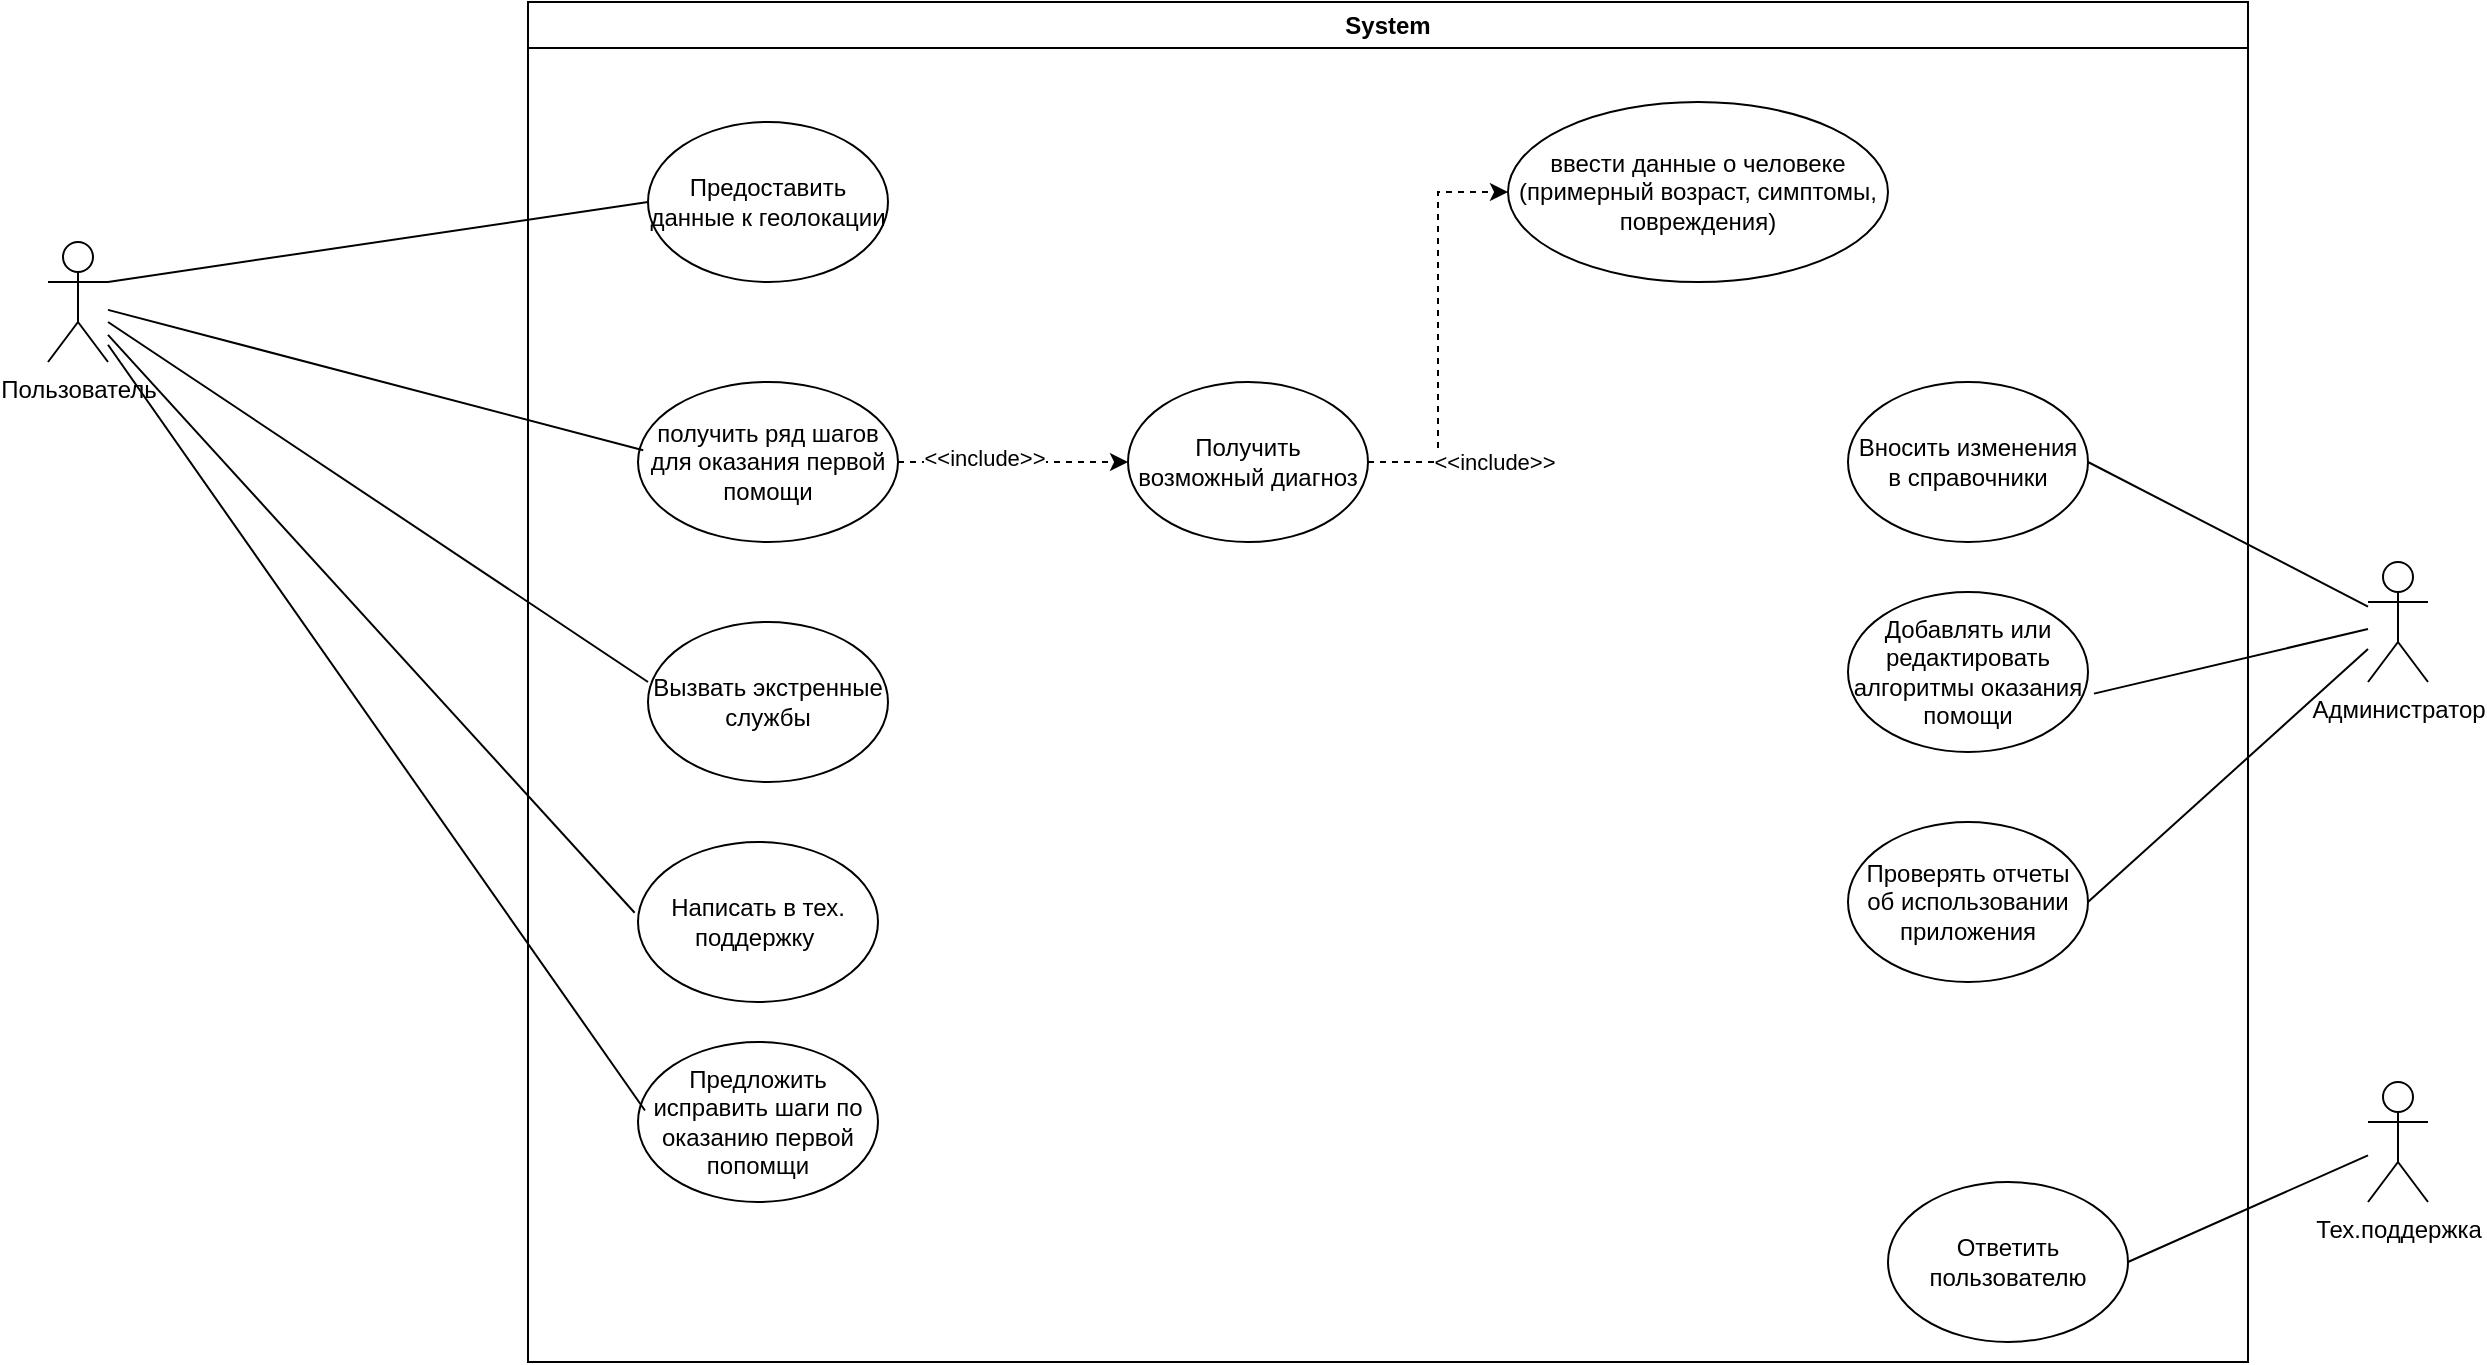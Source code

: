 <mxfile version="26.0.3">
  <diagram name="Страница — 1" id="YJ285yF_Hj-oV2c_umj6">
    <mxGraphModel dx="1488" dy="762" grid="1" gridSize="10" guides="1" tooltips="1" connect="1" arrows="1" fold="1" page="1" pageScale="1" pageWidth="827" pageHeight="1169" math="0" shadow="0">
      <root>
        <mxCell id="0" />
        <mxCell id="1" parent="0" />
        <mxCell id="dRO05HRyYeka43NntyVJ-1" value="Пользователь" style="shape=umlActor;verticalLabelPosition=bottom;verticalAlign=top;html=1;outlineConnect=0;" vertex="1" parent="1">
          <mxGeometry x="170" y="250" width="30" height="60" as="geometry" />
        </mxCell>
        <mxCell id="dRO05HRyYeka43NntyVJ-2" value="System" style="swimlane;whiteSpace=wrap;html=1;" vertex="1" parent="1">
          <mxGeometry x="410" y="130" width="860" height="680" as="geometry" />
        </mxCell>
        <mxCell id="dRO05HRyYeka43NntyVJ-9" value="получить ряд шагов для оказания первой помощи" style="ellipse;whiteSpace=wrap;html=1;" vertex="1" parent="dRO05HRyYeka43NntyVJ-2">
          <mxGeometry x="55" y="190" width="130" height="80" as="geometry" />
        </mxCell>
        <mxCell id="dRO05HRyYeka43NntyVJ-11" style="edgeStyle=orthogonalEdgeStyle;rounded=0;orthogonalLoop=1;jettySize=auto;html=1;entryX=0;entryY=0.5;entryDx=0;entryDy=0;dashed=1;" edge="1" parent="dRO05HRyYeka43NntyVJ-2" source="dRO05HRyYeka43NntyVJ-8" target="dRO05HRyYeka43NntyVJ-10">
          <mxGeometry relative="1" as="geometry" />
        </mxCell>
        <mxCell id="dRO05HRyYeka43NntyVJ-13" value="&amp;lt;&amp;lt;include&amp;gt;&amp;gt;" style="edgeLabel;html=1;align=center;verticalAlign=middle;resizable=0;points=[];" vertex="1" connectable="0" parent="dRO05HRyYeka43NntyVJ-11">
          <mxGeometry x="-0.703" y="-4" relative="1" as="geometry">
            <mxPoint x="32" y="-4" as="offset" />
          </mxGeometry>
        </mxCell>
        <mxCell id="dRO05HRyYeka43NntyVJ-8" value="Получить возможный диагноз" style="ellipse;whiteSpace=wrap;html=1;" vertex="1" parent="dRO05HRyYeka43NntyVJ-2">
          <mxGeometry x="300" y="190" width="120" height="80" as="geometry" />
        </mxCell>
        <mxCell id="dRO05HRyYeka43NntyVJ-10" value="ввести данные о человеке (примерный возраст, симптомы, повреждения)" style="ellipse;whiteSpace=wrap;html=1;" vertex="1" parent="dRO05HRyYeka43NntyVJ-2">
          <mxGeometry x="490" y="50" width="190" height="90" as="geometry" />
        </mxCell>
        <mxCell id="dRO05HRyYeka43NntyVJ-18" style="edgeStyle=orthogonalEdgeStyle;rounded=0;orthogonalLoop=1;jettySize=auto;html=1;entryX=0;entryY=0.5;entryDx=0;entryDy=0;dashed=1;" edge="1" parent="dRO05HRyYeka43NntyVJ-2" source="dRO05HRyYeka43NntyVJ-9" target="dRO05HRyYeka43NntyVJ-8">
          <mxGeometry relative="1" as="geometry" />
        </mxCell>
        <mxCell id="dRO05HRyYeka43NntyVJ-20" value="&amp;lt;&amp;lt;include&amp;gt;&amp;gt;" style="edgeLabel;html=1;align=center;verticalAlign=middle;resizable=0;points=[];" vertex="1" connectable="0" parent="dRO05HRyYeka43NntyVJ-18">
          <mxGeometry x="-0.258" y="-4" relative="1" as="geometry">
            <mxPoint y="-6" as="offset" />
          </mxGeometry>
        </mxCell>
        <mxCell id="dRO05HRyYeka43NntyVJ-21" value="Предоставить данные к геолокации" style="ellipse;whiteSpace=wrap;html=1;" vertex="1" parent="dRO05HRyYeka43NntyVJ-2">
          <mxGeometry x="60" y="60" width="120" height="80" as="geometry" />
        </mxCell>
        <mxCell id="dRO05HRyYeka43NntyVJ-22" value="Вызвать экстренные службы" style="ellipse;whiteSpace=wrap;html=1;" vertex="1" parent="dRO05HRyYeka43NntyVJ-2">
          <mxGeometry x="60" y="310" width="120" height="80" as="geometry" />
        </mxCell>
        <mxCell id="dRO05HRyYeka43NntyVJ-28" value="Написать в тех. поддержку&amp;nbsp;" style="ellipse;whiteSpace=wrap;html=1;" vertex="1" parent="dRO05HRyYeka43NntyVJ-2">
          <mxGeometry x="55" y="420" width="120" height="80" as="geometry" />
        </mxCell>
        <mxCell id="dRO05HRyYeka43NntyVJ-29" value="Предложить исправить шаги по оказанию первой попомщи" style="ellipse;whiteSpace=wrap;html=1;" vertex="1" parent="dRO05HRyYeka43NntyVJ-2">
          <mxGeometry x="55" y="520" width="120" height="80" as="geometry" />
        </mxCell>
        <mxCell id="dRO05HRyYeka43NntyVJ-26" value="Добавлять или редактировать алгоритмы оказания помощи" style="ellipse;whiteSpace=wrap;html=1;" vertex="1" parent="dRO05HRyYeka43NntyVJ-2">
          <mxGeometry x="660" y="295" width="120" height="80" as="geometry" />
        </mxCell>
        <mxCell id="dRO05HRyYeka43NntyVJ-33" value="Ответить пользователю" style="ellipse;whiteSpace=wrap;html=1;" vertex="1" parent="dRO05HRyYeka43NntyVJ-2">
          <mxGeometry x="680" y="590" width="120" height="80" as="geometry" />
        </mxCell>
        <mxCell id="dRO05HRyYeka43NntyVJ-44" value="Проверять отчеты об использовании приложения" style="ellipse;whiteSpace=wrap;html=1;" vertex="1" parent="dRO05HRyYeka43NntyVJ-2">
          <mxGeometry x="660" y="410" width="120" height="80" as="geometry" />
        </mxCell>
        <mxCell id="dRO05HRyYeka43NntyVJ-25" value="Администратор" style="shape=umlActor;verticalLabelPosition=bottom;verticalAlign=top;html=1;outlineConnect=0;" vertex="1" parent="dRO05HRyYeka43NntyVJ-2">
          <mxGeometry x="920" y="280" width="30" height="60" as="geometry" />
        </mxCell>
        <mxCell id="dRO05HRyYeka43NntyVJ-27" value="" style="endArrow=none;html=1;rounded=0;exitX=1.025;exitY=0.635;exitDx=0;exitDy=0;exitPerimeter=0;" edge="1" parent="dRO05HRyYeka43NntyVJ-2" source="dRO05HRyYeka43NntyVJ-26" target="dRO05HRyYeka43NntyVJ-25">
          <mxGeometry width="50" height="50" relative="1" as="geometry">
            <mxPoint x="500" y="350" as="sourcePoint" />
            <mxPoint x="550" y="300" as="targetPoint" />
          </mxGeometry>
        </mxCell>
        <mxCell id="dRO05HRyYeka43NntyVJ-30" value="Тех.поддержка" style="shape=umlActor;verticalLabelPosition=bottom;verticalAlign=top;html=1;outlineConnect=0;" vertex="1" parent="dRO05HRyYeka43NntyVJ-2">
          <mxGeometry x="920" y="540" width="30" height="60" as="geometry" />
        </mxCell>
        <mxCell id="dRO05HRyYeka43NntyVJ-34" value="" style="endArrow=none;html=1;rounded=0;exitX=1;exitY=0.5;exitDx=0;exitDy=0;" edge="1" parent="dRO05HRyYeka43NntyVJ-2" source="dRO05HRyYeka43NntyVJ-33" target="dRO05HRyYeka43NntyVJ-30">
          <mxGeometry width="50" height="50" relative="1" as="geometry">
            <mxPoint x="600" y="600" as="sourcePoint" />
            <mxPoint x="650" y="550" as="targetPoint" />
          </mxGeometry>
        </mxCell>
        <mxCell id="dRO05HRyYeka43NntyVJ-45" value="" style="endArrow=none;html=1;rounded=0;exitX=1;exitY=0.5;exitDx=0;exitDy=0;" edge="1" parent="dRO05HRyYeka43NntyVJ-2" source="dRO05HRyYeka43NntyVJ-44" target="dRO05HRyYeka43NntyVJ-25">
          <mxGeometry width="50" height="50" relative="1" as="geometry">
            <mxPoint x="790" y="460" as="sourcePoint" />
            <mxPoint x="840" y="410" as="targetPoint" />
          </mxGeometry>
        </mxCell>
        <mxCell id="dRO05HRyYeka43NntyVJ-59" value="Вносить изменения в справочники" style="ellipse;whiteSpace=wrap;html=1;" vertex="1" parent="dRO05HRyYeka43NntyVJ-2">
          <mxGeometry x="660" y="190" width="120" height="80" as="geometry" />
        </mxCell>
        <mxCell id="dRO05HRyYeka43NntyVJ-61" value="" style="endArrow=none;html=1;rounded=0;entryX=1;entryY=0.5;entryDx=0;entryDy=0;" edge="1" parent="dRO05HRyYeka43NntyVJ-2" source="dRO05HRyYeka43NntyVJ-25" target="dRO05HRyYeka43NntyVJ-59">
          <mxGeometry width="50" height="50" relative="1" as="geometry">
            <mxPoint x="800" y="350" as="sourcePoint" />
            <mxPoint x="850" y="300" as="targetPoint" />
          </mxGeometry>
        </mxCell>
        <mxCell id="dRO05HRyYeka43NntyVJ-16" value="" style="endArrow=none;html=1;rounded=0;entryX=0.02;entryY=0.426;entryDx=0;entryDy=0;entryPerimeter=0;" edge="1" parent="1" source="dRO05HRyYeka43NntyVJ-1" target="dRO05HRyYeka43NntyVJ-9">
          <mxGeometry width="50" height="50" relative="1" as="geometry">
            <mxPoint x="280" y="360" as="sourcePoint" />
            <mxPoint x="330" y="310" as="targetPoint" />
          </mxGeometry>
        </mxCell>
        <mxCell id="dRO05HRyYeka43NntyVJ-23" value="" style="endArrow=none;html=1;rounded=0;entryX=0;entryY=0.5;entryDx=0;entryDy=0;exitX=1;exitY=0.333;exitDx=0;exitDy=0;exitPerimeter=0;" edge="1" parent="1" source="dRO05HRyYeka43NntyVJ-1" target="dRO05HRyYeka43NntyVJ-21">
          <mxGeometry width="50" height="50" relative="1" as="geometry">
            <mxPoint x="320" y="280" as="sourcePoint" />
            <mxPoint x="370" y="230" as="targetPoint" />
          </mxGeometry>
        </mxCell>
        <mxCell id="dRO05HRyYeka43NntyVJ-24" value="" style="endArrow=none;html=1;rounded=0;entryX=0;entryY=0.375;entryDx=0;entryDy=0;entryPerimeter=0;" edge="1" parent="1" source="dRO05HRyYeka43NntyVJ-1" target="dRO05HRyYeka43NntyVJ-22">
          <mxGeometry width="50" height="50" relative="1" as="geometry">
            <mxPoint x="200" y="450" as="sourcePoint" />
            <mxPoint x="250" y="400" as="targetPoint" />
          </mxGeometry>
        </mxCell>
        <mxCell id="dRO05HRyYeka43NntyVJ-41" value="" style="endArrow=none;html=1;rounded=0;entryX=0.029;entryY=0.428;entryDx=0;entryDy=0;entryPerimeter=0;" edge="1" parent="1" source="dRO05HRyYeka43NntyVJ-1" target="dRO05HRyYeka43NntyVJ-29">
          <mxGeometry width="50" height="50" relative="1" as="geometry">
            <mxPoint x="200" y="310" as="sourcePoint" />
            <mxPoint x="370" y="590" as="targetPoint" />
          </mxGeometry>
        </mxCell>
        <mxCell id="dRO05HRyYeka43NntyVJ-42" value="" style="endArrow=none;html=1;rounded=0;entryX=-0.014;entryY=0.442;entryDx=0;entryDy=0;entryPerimeter=0;" edge="1" parent="1" source="dRO05HRyYeka43NntyVJ-1" target="dRO05HRyYeka43NntyVJ-28">
          <mxGeometry width="50" height="50" relative="1" as="geometry">
            <mxPoint x="200" y="562.703" as="sourcePoint" />
            <mxPoint x="360" y="530" as="targetPoint" />
          </mxGeometry>
        </mxCell>
      </root>
    </mxGraphModel>
  </diagram>
</mxfile>
